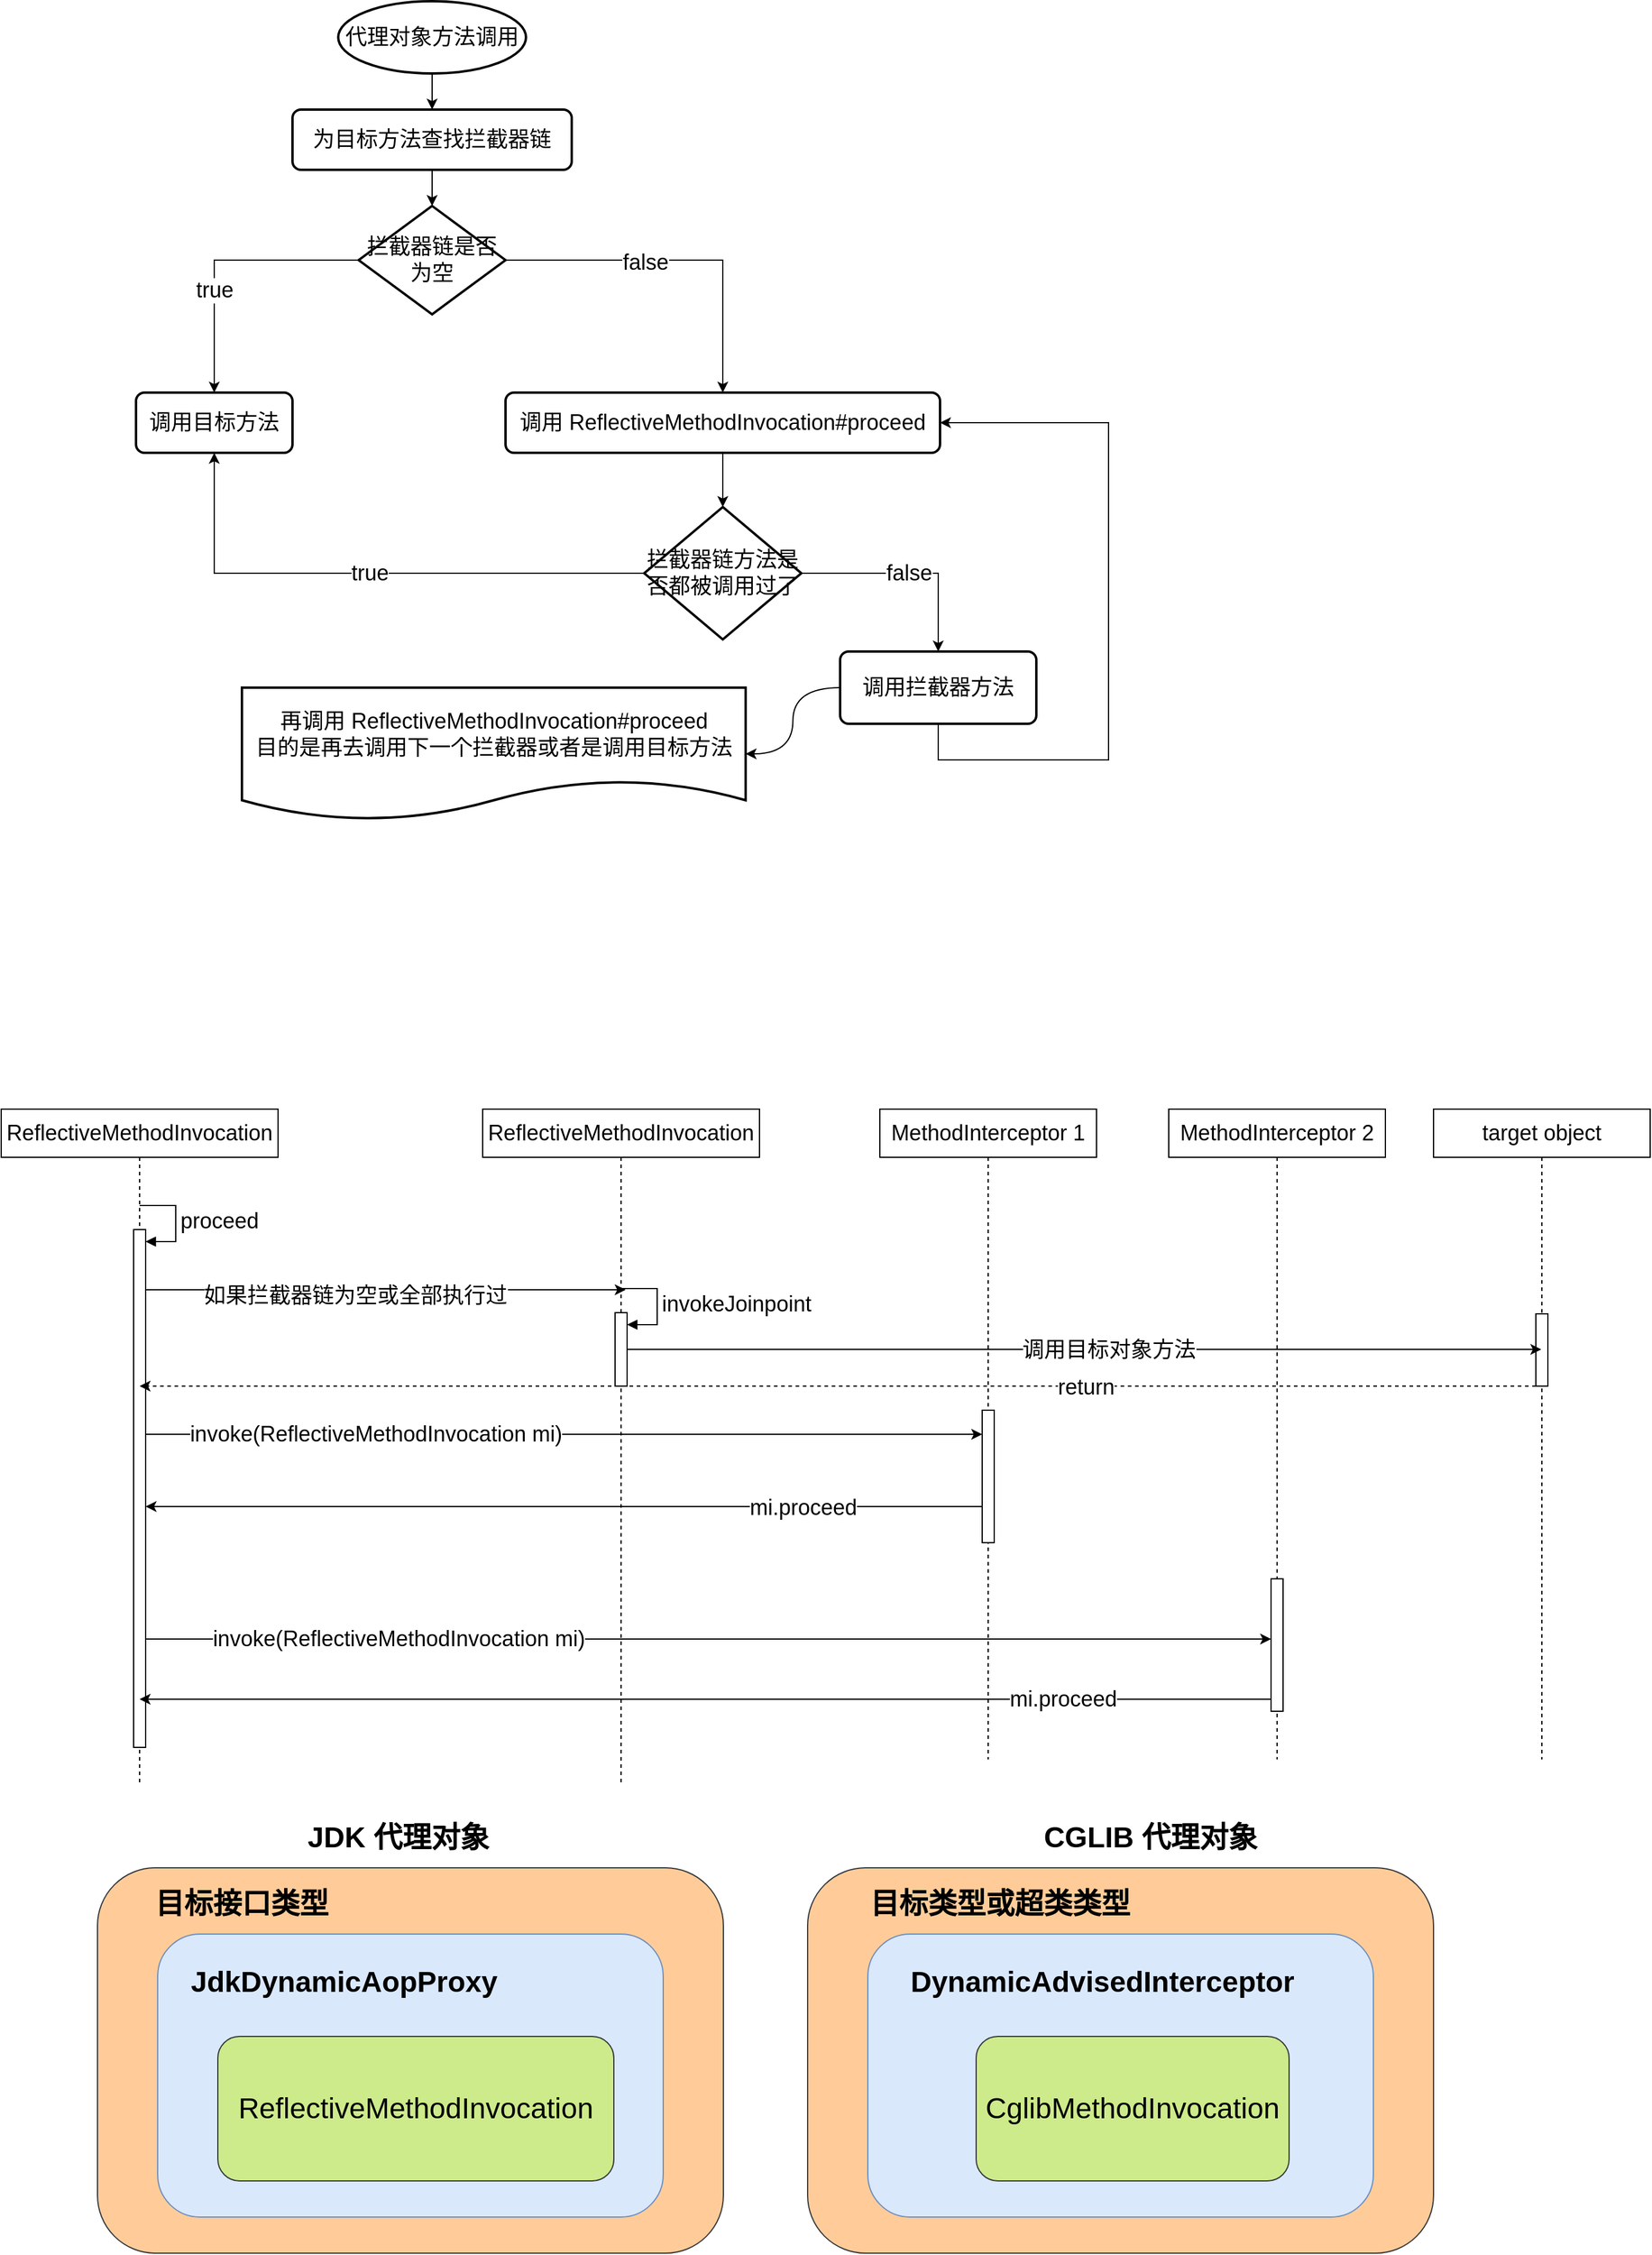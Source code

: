 <mxfile version="20.8.23" type="github">
  <diagram name="第 1 页" id="WMbE2pWvK8cWfMMglYSd">
    <mxGraphModel dx="1401" dy="738" grid="1" gridSize="10" guides="1" tooltips="1" connect="1" arrows="1" fold="1" page="1" pageScale="1" pageWidth="827" pageHeight="1169" math="0" shadow="0">
      <root>
        <mxCell id="0" />
        <mxCell id="1" parent="0" />
        <mxCell id="sS-b0C_5kmEtddLcen15-4" style="edgeStyle=orthogonalEdgeStyle;rounded=0;orthogonalLoop=1;jettySize=auto;html=1;fontSize=18;" parent="1" source="sS-b0C_5kmEtddLcen15-1" target="sS-b0C_5kmEtddLcen15-2" edge="1">
          <mxGeometry relative="1" as="geometry" />
        </mxCell>
        <mxCell id="sS-b0C_5kmEtddLcen15-1" value="&lt;font style=&quot;font-size: 18px;&quot;&gt;代理对象方法调用&lt;/font&gt;" style="strokeWidth=2;html=1;shape=mxgraph.flowchart.start_1;whiteSpace=wrap;" parent="1" vertex="1">
          <mxGeometry x="310" y="210" width="156" height="60" as="geometry" />
        </mxCell>
        <mxCell id="sS-b0C_5kmEtddLcen15-5" style="edgeStyle=orthogonalEdgeStyle;rounded=0;orthogonalLoop=1;jettySize=auto;html=1;fontSize=18;" parent="1" source="sS-b0C_5kmEtddLcen15-2" target="sS-b0C_5kmEtddLcen15-3" edge="1">
          <mxGeometry relative="1" as="geometry" />
        </mxCell>
        <mxCell id="sS-b0C_5kmEtddLcen15-2" value="为目标方法查找拦截器链" style="rounded=1;whiteSpace=wrap;html=1;absoluteArcSize=1;arcSize=14;strokeWidth=2;fontSize=18;" parent="1" vertex="1">
          <mxGeometry x="272" y="300" width="232" height="50" as="geometry" />
        </mxCell>
        <mxCell id="sS-b0C_5kmEtddLcen15-8" value="true" style="edgeStyle=orthogonalEdgeStyle;rounded=0;orthogonalLoop=1;jettySize=auto;html=1;entryX=0.5;entryY=0;entryDx=0;entryDy=0;fontSize=18;" parent="1" source="sS-b0C_5kmEtddLcen15-3" target="sS-b0C_5kmEtddLcen15-7" edge="1">
          <mxGeometry x="0.261" relative="1" as="geometry">
            <mxPoint as="offset" />
          </mxGeometry>
        </mxCell>
        <mxCell id="sS-b0C_5kmEtddLcen15-10" style="edgeStyle=orthogonalEdgeStyle;rounded=0;orthogonalLoop=1;jettySize=auto;html=1;fontSize=18;exitX=1;exitY=0.5;exitDx=0;exitDy=0;exitPerimeter=0;" parent="1" source="sS-b0C_5kmEtddLcen15-3" target="sS-b0C_5kmEtddLcen15-9" edge="1">
          <mxGeometry relative="1" as="geometry" />
        </mxCell>
        <mxCell id="sS-b0C_5kmEtddLcen15-11" value="false" style="edgeLabel;html=1;align=center;verticalAlign=middle;resizable=0;points=[];fontSize=18;" parent="sS-b0C_5kmEtddLcen15-10" vertex="1" connectable="0">
          <mxGeometry x="-0.201" y="-2" relative="1" as="geometry">
            <mxPoint as="offset" />
          </mxGeometry>
        </mxCell>
        <mxCell id="sS-b0C_5kmEtddLcen15-3" value="拦截器链是否为空" style="strokeWidth=2;html=1;shape=mxgraph.flowchart.decision;whiteSpace=wrap;fontSize=18;" parent="1" vertex="1">
          <mxGeometry x="327" y="380" width="122" height="90" as="geometry" />
        </mxCell>
        <mxCell id="sS-b0C_5kmEtddLcen15-7" value="调用目标方法" style="rounded=1;whiteSpace=wrap;html=1;absoluteArcSize=1;arcSize=14;strokeWidth=2;fontSize=18;" parent="1" vertex="1">
          <mxGeometry x="142" y="535" width="130" height="50" as="geometry" />
        </mxCell>
        <mxCell id="sS-b0C_5kmEtddLcen15-14" style="edgeStyle=orthogonalEdgeStyle;rounded=0;orthogonalLoop=1;jettySize=auto;html=1;entryX=0.5;entryY=0;entryDx=0;entryDy=0;entryPerimeter=0;fontSize=18;" parent="1" source="sS-b0C_5kmEtddLcen15-9" target="sS-b0C_5kmEtddLcen15-13" edge="1">
          <mxGeometry relative="1" as="geometry" />
        </mxCell>
        <mxCell id="sS-b0C_5kmEtddLcen15-9" value="调用 ReflectiveMethodInvocation#proceed" style="rounded=1;whiteSpace=wrap;html=1;absoluteArcSize=1;arcSize=14;strokeWidth=2;fontSize=18;" parent="1" vertex="1">
          <mxGeometry x="449" y="535" width="361" height="50" as="geometry" />
        </mxCell>
        <mxCell id="sS-b0C_5kmEtddLcen15-15" value="true" style="edgeStyle=orthogonalEdgeStyle;rounded=0;orthogonalLoop=1;jettySize=auto;html=1;entryX=0.5;entryY=1;entryDx=0;entryDy=0;fontSize=18;" parent="1" source="sS-b0C_5kmEtddLcen15-13" target="sS-b0C_5kmEtddLcen15-7" edge="1">
          <mxGeometry relative="1" as="geometry" />
        </mxCell>
        <mxCell id="sS-b0C_5kmEtddLcen15-19" value="false" style="edgeStyle=orthogonalEdgeStyle;rounded=0;orthogonalLoop=1;jettySize=auto;html=1;entryX=0.5;entryY=0;entryDx=0;entryDy=0;fontSize=18;" parent="1" source="sS-b0C_5kmEtddLcen15-13" target="sS-b0C_5kmEtddLcen15-18" edge="1">
          <mxGeometry relative="1" as="geometry" />
        </mxCell>
        <mxCell id="sS-b0C_5kmEtddLcen15-13" value="拦截器链方法是否都被调用过了" style="strokeWidth=2;html=1;shape=mxgraph.flowchart.decision;whiteSpace=wrap;fontSize=18;" parent="1" vertex="1">
          <mxGeometry x="564.25" y="630" width="130.5" height="110" as="geometry" />
        </mxCell>
        <mxCell id="sS-b0C_5kmEtddLcen15-20" style="edgeStyle=orthogonalEdgeStyle;rounded=0;orthogonalLoop=1;jettySize=auto;html=1;entryX=1;entryY=0.5;entryDx=0;entryDy=0;fontSize=18;exitX=0.5;exitY=1;exitDx=0;exitDy=0;" parent="1" source="sS-b0C_5kmEtddLcen15-18" target="sS-b0C_5kmEtddLcen15-9" edge="1">
          <mxGeometry relative="1" as="geometry">
            <Array as="points">
              <mxPoint x="809" y="840" />
              <mxPoint x="950" y="840" />
              <mxPoint x="950" y="560" />
            </Array>
          </mxGeometry>
        </mxCell>
        <mxCell id="sS-b0C_5kmEtddLcen15-23" value="" style="edgeStyle=orthogonalEdgeStyle;orthogonalLoop=1;jettySize=auto;html=1;fontSize=18;curved=1;" parent="1" source="sS-b0C_5kmEtddLcen15-18" target="sS-b0C_5kmEtddLcen15-22" edge="1">
          <mxGeometry relative="1" as="geometry" />
        </mxCell>
        <mxCell id="sS-b0C_5kmEtddLcen15-18" value="调用拦截器方法" style="rounded=1;whiteSpace=wrap;html=1;absoluteArcSize=1;arcSize=14;strokeWidth=2;fontSize=18;" parent="1" vertex="1">
          <mxGeometry x="727" y="750" width="163" height="60" as="geometry" />
        </mxCell>
        <mxCell id="sS-b0C_5kmEtddLcen15-22" value="再调用&amp;nbsp;ReflectiveMethodInvocation#proceed&lt;br&gt;目的是再去调用下一个拦截器或者是调用目标方法" style="shape=document;whiteSpace=wrap;html=1;boundedLbl=1;fontSize=18;rounded=1;arcSize=14;strokeWidth=2;" parent="1" vertex="1">
          <mxGeometry x="230" y="780" width="418.5" height="110" as="geometry" />
        </mxCell>
        <mxCell id="sS-b0C_5kmEtddLcen15-49" value="" style="edgeStyle=elbowEdgeStyle;curved=0;orthogonalLoop=1;jettySize=auto;html=1;elbow=vertical;rounded=0;fontSize=18;" parent="1" source="sS-b0C_5kmEtddLcen15-37" edge="1">
          <mxGeometry relative="1" as="geometry">
            <mxPoint x="224.25" y="1280" as="sourcePoint" />
            <mxPoint x="548.75" y="1280" as="targetPoint" />
            <Array as="points">
              <mxPoint x="499.75" y="1280" />
              <mxPoint x="249.75" y="1290" />
              <mxPoint x="519.75" y="1280" />
            </Array>
          </mxGeometry>
        </mxCell>
        <mxCell id="sS-b0C_5kmEtddLcen15-50" value="如果拦截器链为空或全部执行过" style="edgeLabel;html=1;align=center;verticalAlign=middle;resizable=0;points=[];fontSize=18;" parent="sS-b0C_5kmEtddLcen15-49" vertex="1" connectable="0">
          <mxGeometry x="-0.113" y="-5" relative="1" as="geometry">
            <mxPoint as="offset" />
          </mxGeometry>
        </mxCell>
        <mxCell id="sS-b0C_5kmEtddLcen15-59" value="invoke(ReflectiveMethodInvocation mi)" style="edgeStyle=elbowEdgeStyle;curved=0;orthogonalLoop=1;jettySize=auto;html=1;elbow=vertical;rounded=0;fontSize=18;" parent="1" source="sS-b0C_5kmEtddLcen15-37" target="sS-b0C_5kmEtddLcen15-63" edge="1">
          <mxGeometry x="-0.442" relative="1" as="geometry">
            <Array as="points">
              <mxPoint x="660" y="1400" />
              <mxPoint x="700" y="1390" />
            </Array>
            <mxPoint as="offset" />
          </mxGeometry>
        </mxCell>
        <mxCell id="sS-b0C_5kmEtddLcen15-37" value="ReflectiveMethodInvocation" style="shape=umlLifeline;perimeter=lifelinePerimeter;whiteSpace=wrap;html=1;container=1;dropTarget=0;collapsible=0;recursiveResize=0;outlineConnect=0;portConstraint=eastwest;newEdgeStyle={&quot;edgeStyle&quot;:&quot;elbowEdgeStyle&quot;,&quot;elbow&quot;:&quot;vertical&quot;,&quot;curved&quot;:0,&quot;rounded&quot;:0};fontSize=18;" parent="1" vertex="1">
          <mxGeometry x="30" y="1130" width="230" height="560" as="geometry" />
        </mxCell>
        <mxCell id="sS-b0C_5kmEtddLcen15-42" value="" style="html=1;points=[];perimeter=orthogonalPerimeter;outlineConnect=0;targetShapes=umlLifeline;portConstraint=eastwest;newEdgeStyle={&quot;edgeStyle&quot;:&quot;elbowEdgeStyle&quot;,&quot;elbow&quot;:&quot;vertical&quot;,&quot;curved&quot;:0,&quot;rounded&quot;:0};fontSize=18;" parent="sS-b0C_5kmEtddLcen15-37" vertex="1">
          <mxGeometry x="110" y="100" width="10" height="430" as="geometry" />
        </mxCell>
        <mxCell id="sS-b0C_5kmEtddLcen15-43" value="proceed" style="html=1;align=left;spacingLeft=2;endArrow=block;rounded=0;edgeStyle=orthogonalEdgeStyle;curved=0;rounded=0;fontSize=18;" parent="sS-b0C_5kmEtddLcen15-37" target="sS-b0C_5kmEtddLcen15-42" edge="1">
          <mxGeometry relative="1" as="geometry">
            <mxPoint x="115" y="80" as="sourcePoint" />
            <Array as="points">
              <mxPoint x="145" y="110" />
            </Array>
          </mxGeometry>
        </mxCell>
        <mxCell id="sS-b0C_5kmEtddLcen15-46" value="ReflectiveMethodInvocation" style="shape=umlLifeline;perimeter=lifelinePerimeter;whiteSpace=wrap;html=1;container=1;dropTarget=0;collapsible=0;recursiveResize=0;outlineConnect=0;portConstraint=eastwest;newEdgeStyle={&quot;edgeStyle&quot;:&quot;elbowEdgeStyle&quot;,&quot;elbow&quot;:&quot;vertical&quot;,&quot;curved&quot;:0,&quot;rounded&quot;:0};fontSize=18;" parent="1" vertex="1">
          <mxGeometry x="430" y="1130" width="230" height="560" as="geometry" />
        </mxCell>
        <mxCell id="sS-b0C_5kmEtddLcen15-47" value="" style="html=1;points=[];perimeter=orthogonalPerimeter;outlineConnect=0;targetShapes=umlLifeline;portConstraint=eastwest;newEdgeStyle={&quot;edgeStyle&quot;:&quot;elbowEdgeStyle&quot;,&quot;elbow&quot;:&quot;vertical&quot;,&quot;curved&quot;:0,&quot;rounded&quot;:0};fontSize=18;" parent="sS-b0C_5kmEtddLcen15-46" vertex="1">
          <mxGeometry x="110" y="169" width="10" height="61" as="geometry" />
        </mxCell>
        <mxCell id="sS-b0C_5kmEtddLcen15-48" value="invokeJoinpoint" style="html=1;align=left;spacingLeft=2;endArrow=block;rounded=0;edgeStyle=orthogonalEdgeStyle;curved=0;rounded=0;fontSize=18;" parent="sS-b0C_5kmEtddLcen15-46" target="sS-b0C_5kmEtddLcen15-47" edge="1">
          <mxGeometry relative="1" as="geometry">
            <mxPoint x="115" y="149" as="sourcePoint" />
            <Array as="points">
              <mxPoint x="145" y="179" />
            </Array>
          </mxGeometry>
        </mxCell>
        <mxCell id="sS-b0C_5kmEtddLcen15-52" style="edgeStyle=orthogonalEdgeStyle;curved=1;orthogonalLoop=1;jettySize=auto;html=1;exitX=0.5;exitY=1;exitDx=0;exitDy=0;fontSize=18;" parent="1" edge="1">
          <mxGeometry relative="1" as="geometry">
            <mxPoint x="639.5" y="1270" as="sourcePoint" />
            <mxPoint x="639.6" y="1270" as="targetPoint" />
          </mxGeometry>
        </mxCell>
        <mxCell id="sS-b0C_5kmEtddLcen15-56" value="MethodInterceptor 1" style="shape=umlLifeline;perimeter=lifelinePerimeter;whiteSpace=wrap;html=1;container=1;dropTarget=0;collapsible=0;recursiveResize=0;outlineConnect=0;portConstraint=eastwest;newEdgeStyle={&quot;edgeStyle&quot;:&quot;elbowEdgeStyle&quot;,&quot;elbow&quot;:&quot;vertical&quot;,&quot;curved&quot;:0,&quot;rounded&quot;:0};fontSize=18;" parent="1" vertex="1">
          <mxGeometry x="760" y="1130" width="180" height="540" as="geometry" />
        </mxCell>
        <mxCell id="sS-b0C_5kmEtddLcen15-63" value="" style="html=1;points=[];perimeter=orthogonalPerimeter;outlineConnect=0;targetShapes=umlLifeline;portConstraint=eastwest;newEdgeStyle={&quot;edgeStyle&quot;:&quot;elbowEdgeStyle&quot;,&quot;elbow&quot;:&quot;vertical&quot;,&quot;curved&quot;:0,&quot;rounded&quot;:0};fontSize=18;" parent="sS-b0C_5kmEtddLcen15-56" vertex="1">
          <mxGeometry x="85" y="250" width="10" height="110" as="geometry" />
        </mxCell>
        <mxCell id="sS-b0C_5kmEtddLcen15-64" style="edgeStyle=elbowEdgeStyle;curved=0;orthogonalLoop=1;jettySize=auto;html=1;elbow=vertical;rounded=0;fontSize=18;" parent="1" source="sS-b0C_5kmEtddLcen15-63" target="sS-b0C_5kmEtddLcen15-42" edge="1">
          <mxGeometry relative="1" as="geometry">
            <mxPoint x="240" y="1460" as="targetPoint" />
            <Array as="points">
              <mxPoint x="720" y="1460" />
            </Array>
          </mxGeometry>
        </mxCell>
        <mxCell id="sS-b0C_5kmEtddLcen15-66" value="mi.proceed" style="edgeLabel;html=1;align=center;verticalAlign=middle;resizable=0;points=[];fontSize=18;" parent="sS-b0C_5kmEtddLcen15-64" vertex="1" connectable="0">
          <mxGeometry x="-0.155" y="1" relative="1" as="geometry">
            <mxPoint x="144" as="offset" />
          </mxGeometry>
        </mxCell>
        <mxCell id="sS-b0C_5kmEtddLcen15-70" style="edgeStyle=elbowEdgeStyle;curved=0;orthogonalLoop=1;jettySize=auto;html=1;elbow=vertical;rounded=0;fontSize=18;" parent="1" source="sS-b0C_5kmEtddLcen15-42" target="sS-b0C_5kmEtddLcen15-72" edge="1">
          <mxGeometry relative="1" as="geometry">
            <mxPoint x="240" y="1570" as="sourcePoint" />
            <Array as="points">
              <mxPoint x="760" y="1570" />
            </Array>
          </mxGeometry>
        </mxCell>
        <mxCell id="sS-b0C_5kmEtddLcen15-75" value="invoke(ReflectiveMethodInvocation mi)" style="edgeLabel;html=1;align=center;verticalAlign=middle;resizable=0;points=[];fontSize=18;" parent="sS-b0C_5kmEtddLcen15-70" vertex="1" connectable="0">
          <mxGeometry x="-0.096" relative="1" as="geometry">
            <mxPoint x="-213" as="offset" />
          </mxGeometry>
        </mxCell>
        <mxCell id="sS-b0C_5kmEtddLcen15-68" value="MethodInterceptor 2" style="shape=umlLifeline;perimeter=lifelinePerimeter;whiteSpace=wrap;html=1;container=1;dropTarget=0;collapsible=0;recursiveResize=0;outlineConnect=0;portConstraint=eastwest;newEdgeStyle={&quot;edgeStyle&quot;:&quot;elbowEdgeStyle&quot;,&quot;elbow&quot;:&quot;vertical&quot;,&quot;curved&quot;:0,&quot;rounded&quot;:0};fontSize=18;" parent="1" vertex="1">
          <mxGeometry x="1000" y="1130" width="180" height="540" as="geometry" />
        </mxCell>
        <mxCell id="sS-b0C_5kmEtddLcen15-72" value="" style="html=1;points=[];perimeter=orthogonalPerimeter;outlineConnect=0;targetShapes=umlLifeline;portConstraint=eastwest;newEdgeStyle={&quot;edgeStyle&quot;:&quot;elbowEdgeStyle&quot;,&quot;elbow&quot;:&quot;vertical&quot;,&quot;curved&quot;:0,&quot;rounded&quot;:0};fontSize=18;" parent="sS-b0C_5kmEtddLcen15-68" vertex="1">
          <mxGeometry x="85" y="390" width="10" height="110" as="geometry" />
        </mxCell>
        <mxCell id="sS-b0C_5kmEtddLcen15-73" style="edgeStyle=elbowEdgeStyle;curved=0;orthogonalLoop=1;jettySize=auto;html=1;elbow=vertical;rounded=0;fontSize=18;" parent="1" source="sS-b0C_5kmEtddLcen15-72" target="sS-b0C_5kmEtddLcen15-37" edge="1">
          <mxGeometry relative="1" as="geometry">
            <Array as="points">
              <mxPoint x="730" y="1620" />
            </Array>
          </mxGeometry>
        </mxCell>
        <mxCell id="sS-b0C_5kmEtddLcen15-74" value="mi.proceed" style="edgeLabel;html=1;align=center;verticalAlign=middle;resizable=0;points=[];fontSize=18;" parent="sS-b0C_5kmEtddLcen15-73" vertex="1" connectable="0">
          <mxGeometry x="0.068" y="3" relative="1" as="geometry">
            <mxPoint x="329" y="-3" as="offset" />
          </mxGeometry>
        </mxCell>
        <mxCell id="sS-b0C_5kmEtddLcen15-76" value="target object" style="shape=umlLifeline;perimeter=lifelinePerimeter;whiteSpace=wrap;html=1;container=1;dropTarget=0;collapsible=0;recursiveResize=0;outlineConnect=0;portConstraint=eastwest;newEdgeStyle={&quot;edgeStyle&quot;:&quot;elbowEdgeStyle&quot;,&quot;elbow&quot;:&quot;vertical&quot;,&quot;curved&quot;:0,&quot;rounded&quot;:0};fontSize=18;" parent="1" vertex="1">
          <mxGeometry x="1220" y="1130" width="180" height="540" as="geometry" />
        </mxCell>
        <mxCell id="sS-b0C_5kmEtddLcen15-84" value="" style="html=1;points=[];perimeter=orthogonalPerimeter;outlineConnect=0;targetShapes=umlLifeline;portConstraint=eastwest;newEdgeStyle={&quot;edgeStyle&quot;:&quot;elbowEdgeStyle&quot;,&quot;elbow&quot;:&quot;vertical&quot;,&quot;curved&quot;:0,&quot;rounded&quot;:0};fontSize=18;" parent="sS-b0C_5kmEtddLcen15-76" vertex="1">
          <mxGeometry x="85" y="170" width="10" height="60" as="geometry" />
        </mxCell>
        <mxCell id="sS-b0C_5kmEtddLcen15-78" style="edgeStyle=elbowEdgeStyle;curved=0;orthogonalLoop=1;jettySize=auto;html=1;elbow=vertical;rounded=0;fontSize=18;" parent="1" source="sS-b0C_5kmEtddLcen15-47" target="sS-b0C_5kmEtddLcen15-76" edge="1">
          <mxGeometry relative="1" as="geometry">
            <mxPoint x="1270" y="1325" as="targetPoint" />
          </mxGeometry>
        </mxCell>
        <mxCell id="sS-b0C_5kmEtddLcen15-79" value="调用目标对象方法" style="edgeLabel;html=1;align=center;verticalAlign=middle;resizable=0;points=[];fontSize=18;" parent="sS-b0C_5kmEtddLcen15-78" vertex="1" connectable="0">
          <mxGeometry x="-0.02" y="-2" relative="1" as="geometry">
            <mxPoint x="28" y="-2" as="offset" />
          </mxGeometry>
        </mxCell>
        <mxCell id="sS-b0C_5kmEtddLcen15-87" style="edgeStyle=elbowEdgeStyle;curved=0;orthogonalLoop=1;jettySize=auto;html=1;elbow=vertical;rounded=0;fontSize=18;strokeColor=none;" parent="1" source="sS-b0C_5kmEtddLcen15-84" target="sS-b0C_5kmEtddLcen15-37" edge="1">
          <mxGeometry relative="1" as="geometry">
            <Array as="points">
              <mxPoint x="1280" y="1360" />
              <mxPoint x="1240" y="1350" />
            </Array>
          </mxGeometry>
        </mxCell>
        <mxCell id="sS-b0C_5kmEtddLcen15-88" style="edgeStyle=elbowEdgeStyle;curved=0;orthogonalLoop=1;jettySize=auto;html=1;elbow=vertical;rounded=0;dashed=1;fontSize=18;" parent="1" source="sS-b0C_5kmEtddLcen15-84" target="sS-b0C_5kmEtddLcen15-37" edge="1">
          <mxGeometry relative="1" as="geometry">
            <mxPoint x="150" y="1342.25" as="targetPoint" />
            <Array as="points">
              <mxPoint x="830" y="1360" />
            </Array>
          </mxGeometry>
        </mxCell>
        <mxCell id="sS-b0C_5kmEtddLcen15-89" value="return" style="edgeLabel;html=1;align=center;verticalAlign=middle;resizable=0;points=[];fontSize=18;" parent="sS-b0C_5kmEtddLcen15-88" vertex="1" connectable="0">
          <mxGeometry x="-0.354" y="1" relative="1" as="geometry">
            <mxPoint as="offset" />
          </mxGeometry>
        </mxCell>
        <mxCell id="O4b7eQ0_Gq4JucjURx6F-2" value="" style="rounded=1;whiteSpace=wrap;html=1;fillColor=#ffcc99;strokeColor=#36393d;" vertex="1" parent="1">
          <mxGeometry x="110" y="1760" width="520" height="320" as="geometry" />
        </mxCell>
        <mxCell id="O4b7eQ0_Gq4JucjURx6F-3" value="" style="rounded=1;whiteSpace=wrap;html=1;fillColor=#dae8fc;strokeColor=#6c8ebf;" vertex="1" parent="1">
          <mxGeometry x="160" y="1815" width="420" height="235" as="geometry" />
        </mxCell>
        <mxCell id="O4b7eQ0_Gq4JucjURx6F-4" value="&lt;font style=&quot;font-size: 24px;&quot;&gt;&lt;b&gt;目标接口类型&lt;/b&gt;&lt;/font&gt;" style="text;html=1;strokeColor=none;fillColor=none;align=center;verticalAlign=middle;whiteSpace=wrap;rounded=0;" vertex="1" parent="1">
          <mxGeometry x="150" y="1770" width="160" height="40" as="geometry" />
        </mxCell>
        <mxCell id="O4b7eQ0_Gq4JucjURx6F-5" value="&lt;font style=&quot;font-size: 24px;&quot;&gt;&lt;b&gt;JdkDynamicAopProxy&lt;/b&gt;&lt;/font&gt;" style="text;html=1;strokeColor=none;fillColor=none;align=center;verticalAlign=middle;whiteSpace=wrap;rounded=0;fontSize=18;" vertex="1" parent="1">
          <mxGeometry x="190" y="1840" width="250" height="30" as="geometry" />
        </mxCell>
        <mxCell id="O4b7eQ0_Gq4JucjURx6F-6" value="ReflectiveMethodInvocation" style="rounded=1;whiteSpace=wrap;html=1;fontSize=24;fillColor=#cdeb8b;strokeColor=#36393d;" vertex="1" parent="1">
          <mxGeometry x="210" y="1900" width="329" height="120" as="geometry" />
        </mxCell>
        <mxCell id="O4b7eQ0_Gq4JucjURx6F-7" value="" style="rounded=1;whiteSpace=wrap;html=1;fillColor=#ffcc99;strokeColor=#36393d;" vertex="1" parent="1">
          <mxGeometry x="700" y="1760" width="520" height="320" as="geometry" />
        </mxCell>
        <mxCell id="O4b7eQ0_Gq4JucjURx6F-8" value="" style="rounded=1;whiteSpace=wrap;html=1;fillColor=#dae8fc;strokeColor=#6c8ebf;" vertex="1" parent="1">
          <mxGeometry x="750" y="1815" width="420" height="235" as="geometry" />
        </mxCell>
        <mxCell id="O4b7eQ0_Gq4JucjURx6F-9" value="&lt;font style=&quot;font-size: 24px;&quot;&gt;&lt;b&gt;目标类型或超类类型&lt;/b&gt;&lt;/font&gt;" style="text;html=1;strokeColor=none;fillColor=none;align=center;verticalAlign=middle;whiteSpace=wrap;rounded=0;" vertex="1" parent="1">
          <mxGeometry x="740" y="1770" width="240" height="40" as="geometry" />
        </mxCell>
        <mxCell id="O4b7eQ0_Gq4JucjURx6F-10" value="&lt;b&gt;&lt;font style=&quot;font-size: 24px;&quot;&gt;DynamicAdvisedInterceptor&lt;/font&gt;&lt;/b&gt;" style="text;html=1;strokeColor=none;fillColor=none;align=center;verticalAlign=middle;whiteSpace=wrap;rounded=0;fontSize=18;" vertex="1" parent="1">
          <mxGeometry x="780" y="1840" width="330" height="30" as="geometry" />
        </mxCell>
        <mxCell id="O4b7eQ0_Gq4JucjURx6F-11" value="CglibMethodInvocation" style="rounded=1;whiteSpace=wrap;html=1;fontSize=24;fillColor=#cdeb8b;strokeColor=#36393d;" vertex="1" parent="1">
          <mxGeometry x="840" y="1900" width="260" height="120" as="geometry" />
        </mxCell>
        <mxCell id="O4b7eQ0_Gq4JucjURx6F-12" value="&lt;b&gt;JDK 代理对象&lt;/b&gt;" style="text;html=1;strokeColor=none;fillColor=none;align=center;verticalAlign=middle;whiteSpace=wrap;rounded=0;fontSize=24;" vertex="1" parent="1">
          <mxGeometry x="280" y="1720" width="160" height="30" as="geometry" />
        </mxCell>
        <mxCell id="O4b7eQ0_Gq4JucjURx6F-13" value="&lt;b&gt;CGLIB 代理对象&lt;/b&gt;" style="text;html=1;strokeColor=none;fillColor=none;align=center;verticalAlign=middle;whiteSpace=wrap;rounded=0;fontSize=24;" vertex="1" parent="1">
          <mxGeometry x="880" y="1720" width="210" height="30" as="geometry" />
        </mxCell>
      </root>
    </mxGraphModel>
  </diagram>
</mxfile>
